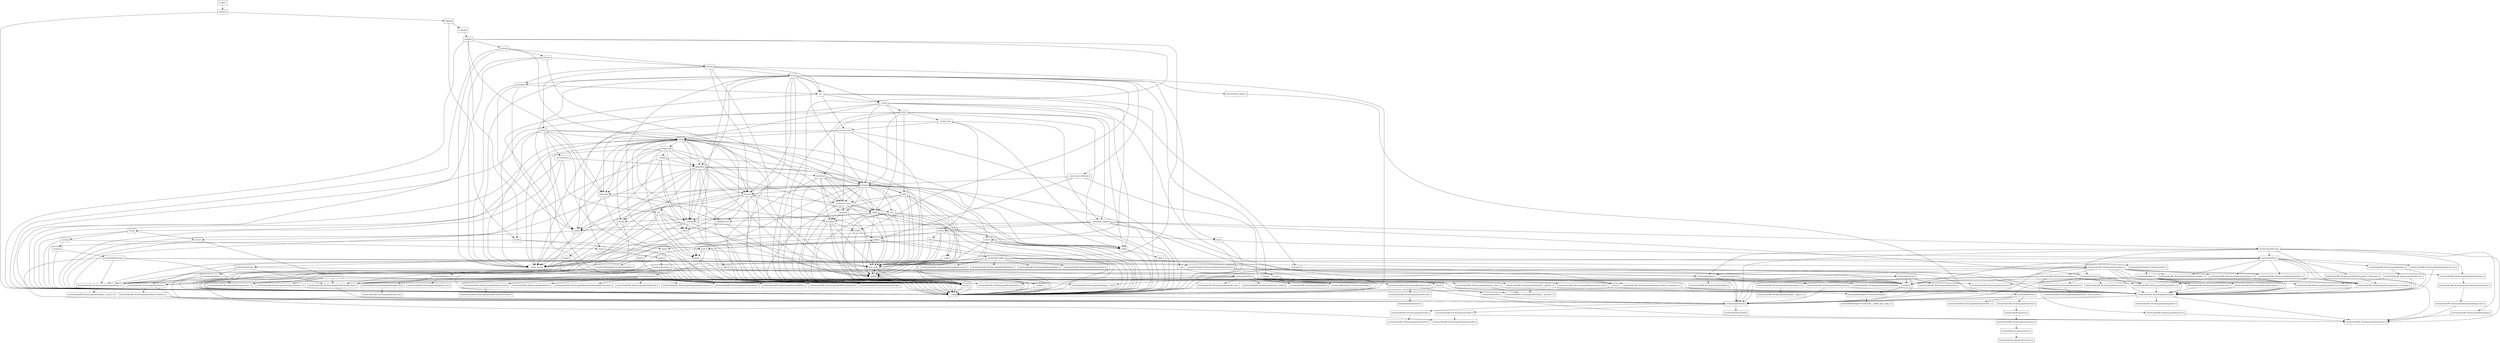 digraph "dependencies" {
  header_0 [ shape="box", label="\<stdin\>" ];
  header_1 [ shape="box", label="tgmath.h" ];
  header_10 [ shape="box", label="/usr/include/pthread.h" ];
  header_100 [ shape="box", label="/usr/include/stdint.h" ];
  header_101 [ shape="box", label="/usr/include/x86_64-linux-gnu/bits/stdint-uintn.h" ];
  header_102 [ shape="box", label="__debug" ];
  header_103 [ shape="box", label="cstdio" ];
  header_104 [ shape="box", label="stdio.h" ];
  header_105 [ shape="box", label="/usr/include/stdio.h" ];
  header_106 [ shape="box", label="/usr/include/x86_64-linux-gnu/bits/types/__fpos_t.h" ];
  header_107 [ shape="box", label="/usr/include/x86_64-linux-gnu/bits/types/__fpos64_t.h" ];
  header_108 [ shape="box", label="/usr/include/x86_64-linux-gnu/bits/types/struct_FILE.h" ];
  header_109 [ shape="box", label="/usr/include/x86_64-linux-gnu/bits/types/cookie_io_functions_t.h" ];
  header_11 [ shape="box", label="ctgmath" ];
  header_110 [ shape="box", label="/usr/include/x86_64-linux-gnu/bits/stdio_lim.h" ];
  header_111 [ shape="box", label="/usr/include/x86_64-linux-gnu/bits/sys_errlist.h" ];
  header_112 [ shape="box", label="/usr/include/x86_64-linux-gnu/bits/stdio.h" ];
  header_113 [ shape="box", label="memory" ];
  header_114 [ shape="box", label="typeinfo" ];
  header_115 [ shape="box", label="new" ];
  header_116 [ shape="box", label="iterator" ];
  header_117 [ shape="box", label="__functional_base" ];
  header_118 [ shape="box", label="tuple" ];
  header_119 [ shape="box", label="cassert" ];
  header_12 [ shape="box", label="ccomplex" ];
  header_120 [ shape="box", label="/usr/include/assert.h" ];
  header_121 [ shape="box", label="atomic" ];
  header_122 [ shape="box", label="functional" ];
  header_123 [ shape="box", label="bit" ];
  header_124 [ shape="box", label="cwchar" ];
  header_125 [ shape="box", label="cwctype" ];
  header_126 [ shape="box", label="cctype" ];
  header_127 [ shape="box", label="ctype.h" ];
  header_128 [ shape="box", label="/usr/include/ctype.h" ];
  header_129 [ shape="box", label="wctype.h" ];
  header_13 [ shape="box", label="complex" ];
  header_130 [ shape="box", label="/usr/include/wctype.h" ];
  header_131 [ shape="box", label="/usr/include/x86_64-linux-gnu/bits/wctype-wchar.h" ];
  header_132 [ shape="box", label="mutex" ];
  header_133 [ shape="box", label="__mutex_base" ];
  header_134 [ shape="box", label="chrono" ];
  header_135 [ shape="box", label="ctime" ];
  header_136 [ shape="box", label="/usr/include/time.h" ];
  header_137 [ shape="box", label="/usr/include/x86_64-linux-gnu/bits/time.h" ];
  header_138 [ shape="box", label="/usr/include/x86_64-linux-gnu/bits/timex.h" ];
  header_139 [ shape="box", label="/usr/include/x86_64-linux-gnu/bits/types/struct_tm.h" ];
  header_14 [ shape="box", label="type_traits" ];
  header_140 [ shape="box", label="/usr/include/x86_64-linux-gnu/bits/types/struct_itimerspec.h" ];
  header_141 [ shape="box", label="ratio" ];
  header_142 [ shape="box", label="climits" ];
  header_143 [ shape="box", label="limits.h" ];
  header_144 [ shape="box", label="/usr/local/lib/clang/10.0.0/include/limits.h" ];
  header_145 [ shape="box", label="/usr/include/limits.h" ];
  header_146 [ shape="box", label="/usr/include/x86_64-linux-gnu/bits/posix1_lim.h" ];
  header_147 [ shape="box", label="/usr/include/x86_64-linux-gnu/bits/local_lim.h" ];
  header_148 [ shape="box", label="/usr/include/linux/limits.h" ];
  header_149 [ shape="box", label="/usr/include/x86_64-linux-gnu/bits/posix2_lim.h" ];
  header_15 [ shape="box", label="cstddef" ];
  header_150 [ shape="box", label="/usr/include/x86_64-linux-gnu/bits/xopen_lim.h" ];
  header_151 [ shape="box", label="/usr/include/x86_64-linux-gnu/bits/uio_lim.h" ];
  header_152 [ shape="box", label="system_error" ];
  header_153 [ shape="box", label="__errc" ];
  header_154 [ shape="box", label="cerrno" ];
  header_155 [ shape="box", label="errno.h" ];
  header_156 [ shape="box", label="/usr/include/errno.h" ];
  header_157 [ shape="box", label="/usr/include/x86_64-linux-gnu/bits/errno.h" ];
  header_158 [ shape="box", label="/usr/include/linux/errno.h" ];
  header_159 [ shape="box", label="/usr/include/x86_64-linux-gnu/asm/errno.h" ];
  header_16 [ shape="box", label="version" ];
  header_160 [ shape="box", label="/usr/include/asm-generic/errno.h" ];
  header_161 [ shape="box", label="/usr/include/asm-generic/errno-base.h" ];
  header_162 [ shape="box", label="/usr/include/x86_64-linux-gnu/bits/types/error_t.h" ];
  header_163 [ shape="box", label="__threading_support" ];
  header_164 [ shape="box", label="/usr/include/sched.h" ];
  header_165 [ shape="box", label="/usr/include/x86_64-linux-gnu/bits/sched.h" ];
  header_166 [ shape="box", label="/usr/include/x86_64-linux-gnu/bits/types/struct_sched_param.h" ];
  header_167 [ shape="box", label="/usr/include/x86_64-linux-gnu/bits/cpu-set.h" ];
  header_168 [ shape="box", label="/usr/include/x86_64-linux-gnu/bits/setjmp.h" ];
  header_169 [ shape="box", label="locale.h" ];
  header_17 [ shape="box", label="/usr/local/lib/clang/10.0.0/include/stddef.h" ];
  header_170 [ shape="box", label="/usr/include/locale.h" ];
  header_171 [ shape="box", label="/usr/include/x86_64-linux-gnu/bits/locale.h" ];
  header_172 [ shape="box", label="streambuf" ];
  header_173 [ shape="box", label="locale" ];
  header_174 [ shape="box", label="cstdarg" ];
  header_175 [ shape="box", label="/usr/include/nl_types.h" ];
  header_176 [ shape="box", label="__bsd_locale_fallbacks.h" ];
  header_177 [ shape="box", label="bitset" ];
  header_178 [ shape="box", label="__bit_reference" ];
  header_179 [ shape="box", label="istream" ];
  header_18 [ shape="box", label="/usr/local/lib/clang/10.0.0/include/__stddef_max_align_t.h" ];
  header_19 [ shape="box", label="__nullptr" ];
  header_2 [ shape="box", label="__config" ];
  header_20 [ shape="box", label="stdexcept" ];
  header_21 [ shape="box", label="exception" ];
  header_22 [ shape="box", label="cstdlib" ];
  header_23 [ shape="box", label="stdlib.h" ];
  header_24 [ shape="box", label="/usr/include/stdlib.h" ];
  header_25 [ shape="box", label="/usr/include/x86_64-linux-gnu/bits/libc-header-start.h" ];
  header_26 [ shape="box", label="stddef.h" ];
  header_27 [ shape="box", label="/usr/include/x86_64-linux-gnu/bits/waitflags.h" ];
  header_28 [ shape="box", label="/usr/include/x86_64-linux-gnu/bits/waitstatus.h" ];
  header_29 [ shape="box", label="/usr/include/x86_64-linux-gnu/bits/floatn.h" ];
  header_3 [ shape="box", label="/usr/include/features.h" ];
  header_30 [ shape="box", label="/usr/include/x86_64-linux-gnu/bits/floatn-common.h" ];
  header_31 [ shape="box", label="/usr/include/x86_64-linux-gnu/bits/types/locale_t.h" ];
  header_32 [ shape="box", label="/usr/include/x86_64-linux-gnu/bits/types/__locale_t.h" ];
  header_33 [ shape="box", label="/usr/include/x86_64-linux-gnu/sys/types.h" ];
  header_34 [ shape="box", label="/usr/include/x86_64-linux-gnu/bits/types.h" ];
  header_35 [ shape="box", label="/usr/include/x86_64-linux-gnu/bits/typesizes.h" ];
  header_36 [ shape="box", label="/usr/include/x86_64-linux-gnu/bits/types/clock_t.h" ];
  header_37 [ shape="box", label="/usr/include/x86_64-linux-gnu/bits/types/clockid_t.h" ];
  header_38 [ shape="box", label="/usr/include/x86_64-linux-gnu/bits/types/time_t.h" ];
  header_39 [ shape="box", label="/usr/include/x86_64-linux-gnu/bits/types/timer_t.h" ];
  header_4 [ shape="box", label="/usr/include/stdc-predef.h" ];
  header_40 [ shape="box", label="/usr/include/x86_64-linux-gnu/bits/stdint-intn.h" ];
  header_41 [ shape="box", label="/usr/include/endian.h" ];
  header_42 [ shape="box", label="/usr/include/x86_64-linux-gnu/bits/endian.h" ];
  header_43 [ shape="box", label="/usr/include/x86_64-linux-gnu/bits/byteswap.h" ];
  header_44 [ shape="box", label="/usr/include/x86_64-linux-gnu/bits/uintn-identity.h" ];
  header_45 [ shape="box", label="/usr/include/x86_64-linux-gnu/sys/select.h" ];
  header_46 [ shape="box", label="/usr/include/x86_64-linux-gnu/bits/select.h" ];
  header_47 [ shape="box", label="/usr/include/x86_64-linux-gnu/bits/types/sigset_t.h" ];
  header_48 [ shape="box", label="/usr/include/x86_64-linux-gnu/bits/types/__sigset_t.h" ];
  header_49 [ shape="box", label="/usr/include/x86_64-linux-gnu/bits/types/struct_timeval.h" ];
  header_5 [ shape="box", label="/usr/include/x86_64-linux-gnu/sys/cdefs.h" ];
  header_50 [ shape="box", label="/usr/include/x86_64-linux-gnu/bits/types/struct_timespec.h" ];
  header_51 [ shape="box", label="/usr/include/x86_64-linux-gnu/bits/pthreadtypes.h" ];
  header_52 [ shape="box", label="/usr/include/x86_64-linux-gnu/bits/thread-shared-types.h" ];
  header_53 [ shape="box", label="/usr/include/x86_64-linux-gnu/bits/pthreadtypes-arch.h" ];
  header_54 [ shape="box", label="/usr/include/alloca.h" ];
  header_55 [ shape="box", label="/usr/include/x86_64-linux-gnu/bits/stdlib-bsearch.h" ];
  header_56 [ shape="box", label="/usr/include/x86_64-linux-gnu/bits/stdlib-float.h" ];
  header_57 [ shape="box", label="math.h" ];
  header_58 [ shape="box", label="/usr/include/math.h" ];
  header_59 [ shape="box", label="/usr/include/x86_64-linux-gnu/bits/math-vector.h" ];
  header_6 [ shape="box", label="/usr/include/x86_64-linux-gnu/bits/wordsize.h" ];
  header_60 [ shape="box", label="/usr/include/x86_64-linux-gnu/bits/libm-simd-decl-stubs.h" ];
  header_61 [ shape="box", label="/usr/include/x86_64-linux-gnu/bits/flt-eval-method.h" ];
  header_62 [ shape="box", label="/usr/include/x86_64-linux-gnu/bits/fp-logb.h" ];
  header_63 [ shape="box", label="/usr/include/x86_64-linux-gnu/bits/fp-fast.h" ];
  header_64 [ shape="box", label="/usr/include/x86_64-linux-gnu/bits/mathcalls-helper-functions.h" ];
  header_65 [ shape="box", label="/usr/include/x86_64-linux-gnu/bits/mathcalls.h" ];
  header_66 [ shape="box", label="/usr/include/x86_64-linux-gnu/bits/mathcalls-narrow.h" ];
  header_67 [ shape="box", label="/usr/include/x86_64-linux-gnu/bits/iscanonical.h" ];
  header_68 [ shape="box", label="/usr/include/x86_64-linux-gnu/bits/mathinline.h" ];
  header_69 [ shape="box", label="limits" ];
  header_7 [ shape="box", label="/usr/include/x86_64-linux-gnu/bits/long-double.h" ];
  header_70 [ shape="box", label="__undef_macros" ];
  header_71 [ shape="box", label="iosfwd" ];
  header_72 [ shape="box", label="wchar.h" ];
  header_73 [ shape="box", label="/usr/include/wchar.h" ];
  header_74 [ shape="box", label="/usr/local/lib/clang/10.0.0/include/stdarg.h" ];
  header_75 [ shape="box", label="/usr/include/x86_64-linux-gnu/bits/wchar.h" ];
  header_76 [ shape="box", label="/usr/include/x86_64-linux-gnu/bits/types/wint_t.h" ];
  header_77 [ shape="box", label="/usr/include/x86_64-linux-gnu/bits/types/mbstate_t.h" ];
  header_78 [ shape="box", label="/usr/include/x86_64-linux-gnu/bits/types/__mbstate_t.h" ];
  header_79 [ shape="box", label="/usr/include/x86_64-linux-gnu/bits/types/__FILE.h" ];
  header_8 [ shape="box", label="/usr/include/x86_64-linux-gnu/gnu/stubs.h" ];
  header_80 [ shape="box", label="/usr/include/x86_64-linux-gnu/bits/types/FILE.h" ];
  header_81 [ shape="box", label="cmath" ];
  header_82 [ shape="box", label="sstream" ];
  header_83 [ shape="box", label="ostream" ];
  header_84 [ shape="box", label="ios" ];
  header_85 [ shape="box", label="__locale" ];
  header_86 [ shape="box", label="string" ];
  header_87 [ shape="box", label="string_view" ];
  header_88 [ shape="box", label="__string" ];
  header_89 [ shape="box", label="algorithm" ];
  header_9 [ shape="box", label="/usr/include/x86_64-linux-gnu/gnu/stubs-64.h" ];
  header_90 [ shape="box", label="initializer_list" ];
  header_91 [ shape="box", label="cstring" ];
  header_92 [ shape="box", label="string.h" ];
  header_93 [ shape="box", label="/usr/include/string.h" ];
  header_94 [ shape="box", label="/usr/include/strings.h" ];
  header_95 [ shape="box", label="utility" ];
  header_96 [ shape="box", label="__tuple" ];
  header_97 [ shape="box", label="cstdint" ];
  header_98 [ shape="box", label="stdint.h" ];
  header_99 [ shape="box", label="/usr/local/lib/clang/10.0.0/include/stdint.h" ];
  header_118 -> header_14;
  header_118 -> header_15;
  header_118 -> header_16;
  header_118 -> header_2;
  header_118 -> header_117;
  header_118 -> header_95;
  header_118 -> header_96;
  header_119 -> header_2;
  header_119 -> header_120;
  header_69 -> header_14;
  header_69 -> header_70;
  header_69 -> header_2;
  header_69 -> header_16;
  header_160 -> header_161;
  header_114 -> header_21;
  header_114 -> header_97;
  header_114 -> header_2;
  header_114 -> header_15;
  header_165 -> header_166;
  header_164 -> header_38;
  header_164 -> header_50;
  header_164 -> header_34;
  header_164 -> header_26;
  header_164 -> header_3;
  header_164 -> header_167;
  header_164 -> header_165;
  header_115 -> header_14;
  header_115 -> header_21;
  header_115 -> header_16;
  header_115 -> header_2;
  header_115 -> header_15;
  header_163 -> header_10;
  header_163 -> header_155;
  header_163 -> header_70;
  header_163 -> header_71;
  header_163 -> header_134;
  header_163 -> header_2;
  header_163 -> header_164;
  header_72 -> header_73;
  header_72 -> header_2;
  header_73 -> header_80;
  header_73 -> header_29;
  header_73 -> header_25;
  header_73 -> header_26;
  header_73 -> header_31;
  header_73 -> header_76;
  header_73 -> header_77;
  header_73 -> header_74;
  header_73 -> header_75;
  header_73 -> header_79;
  header_71 -> header_72;
  header_71 -> header_2;
  header_77 -> header_78;
  header_116 -> header_14;
  header_116 -> header_15;
  header_116 -> header_16;
  header_116 -> header_71;
  header_116 -> header_2;
  header_116 -> header_117;
  header_116 -> header_90;
  header_116 -> header_102;
  header_117 -> header_14;
  header_117 -> header_21;
  header_117 -> header_2;
  header_117 -> header_95;
  header_117 -> header_114;
  header_117 -> header_115;
  header_113 -> header_14;
  header_113 -> header_15;
  header_113 -> header_16;
  header_113 -> header_115;
  header_113 -> header_121;
  header_113 -> header_119;
  header_113 -> header_20;
  header_113 -> header_116;
  header_113 -> header_70;
  header_113 -> header_71;
  header_113 -> header_2;
  header_113 -> header_118;
  header_113 -> header_117;
  header_113 -> header_69;
  header_113 -> header_95;
  header_113 -> header_114;
  header_113 -> header_97;
  header_113 -> header_91;
  header_169 -> header_170;
  header_169 -> header_2;
  header_168 -> header_6;
  header_47 -> header_48;
  header_46 -> header_6;
  header_45 -> header_38;
  header_45 -> header_50;
  header_45 -> header_34;
  header_45 -> header_47;
  header_45 -> header_46;
  header_45 -> header_3;
  header_45 -> header_49;
  header_44 -> header_34;
  header_43 -> header_34;
  header_43 -> header_3;
  header_41 -> header_44;
  header_41 -> header_43;
  header_41 -> header_3;
  header_41 -> header_42;
  header_40 -> header_34;
  header_105 -> header_79;
  header_105 -> header_25;
  header_105 -> header_34;
  header_105 -> header_26;
  header_105 -> header_80;
  header_105 -> header_109;
  header_105 -> header_108;
  header_105 -> header_74;
  header_105 -> header_107;
  header_105 -> header_106;
  header_105 -> header_112;
  header_105 -> header_110;
  header_105 -> header_111;
  header_104 -> header_105;
  header_104 -> header_2;
  header_107 -> header_34;
  header_107 -> header_78;
  header_106 -> header_34;
  header_106 -> header_78;
  header_101 -> header_34;
  header_100 -> header_25;
  header_100 -> header_34;
  header_100 -> header_75;
  header_100 -> header_6;
  header_100 -> header_40;
  header_100 -> header_101;
  header_49 -> header_34;
  header_5 -> header_6;
  header_5 -> header_7;
  header_2 -> header_3;
  header_3 -> header_4;
  header_3 -> header_5;
  header_3 -> header_8;
  header_0 -> header_1;
  header_1 -> header_2;
  header_1 -> header_11;
  header_8 -> header_9;
  header_58 -> header_59;
  header_58 -> header_29;
  header_58 -> header_25;
  header_58 -> header_34;
  header_58 -> header_61;
  header_58 -> header_63;
  header_58 -> header_62;
  header_58 -> header_65;
  header_58 -> header_64;
  header_58 -> header_67;
  header_58 -> header_66;
  header_58 -> header_68;
  header_59 -> header_60;
  header_50 -> header_34;
  header_51 -> header_52;
  header_52 -> header_53;
  header_53 -> header_6;
  header_54 -> header_26;
  header_54 -> header_3;
  header_57 -> header_58;
  header_57 -> header_14;
  header_57 -> header_69;
  header_57 -> header_2;
  header_57 -> header_23;
  header_130 -> header_131;
  header_130 -> header_34;
  header_130 -> header_76;
  header_130 -> header_3;
  header_130 -> header_31;
  header_131 -> header_34;
  header_131 -> header_76;
  header_131 -> header_41;
  header_132 -> header_16;
  header_132 -> header_70;
  header_132 -> header_133;
  header_132 -> header_2;
  header_132 -> header_122;
  header_132 -> header_118;
  header_132 -> header_163;
  header_132 -> header_97;
  header_132 -> header_113;
  header_133 -> header_152;
  header_133 -> header_134;
  header_133 -> header_70;
  header_133 -> header_2;
  header_133 -> header_163;
  header_134 -> header_14;
  header_134 -> header_141;
  header_134 -> header_16;
  header_134 -> header_70;
  header_134 -> header_2;
  header_134 -> header_135;
  header_134 -> header_69;
  header_135 -> header_2;
  header_135 -> header_136;
  header_136 -> header_140;
  header_136 -> header_38;
  header_136 -> header_39;
  header_136 -> header_36;
  header_136 -> header_37;
  header_136 -> header_26;
  header_136 -> header_31;
  header_136 -> header_50;
  header_136 -> header_3;
  header_136 -> header_137;
  header_136 -> header_139;
  header_137 -> header_138;
  header_137 -> header_34;
  header_138 -> header_34;
  header_138 -> header_49;
  header_139 -> header_34;
  header_29 -> header_3;
  header_29 -> header_30;
  header_25 -> header_3;
  header_24 -> header_55;
  header_24 -> header_29;
  header_24 -> header_28;
  header_24 -> header_25;
  header_24 -> header_27;
  header_24 -> header_26;
  header_24 -> header_54;
  header_24 -> header_33;
  header_24 -> header_56;
  header_24 -> header_31;
  header_26 -> header_17;
  header_21 -> header_14;
  header_21 -> header_15;
  header_21 -> header_16;
  header_21 -> header_2;
  header_21 -> header_22;
  header_20 -> header_21;
  header_20 -> header_71;
  header_20 -> header_2;
  header_23 -> header_24;
  header_23 -> header_2;
  header_23 -> header_57;
  header_22 -> header_2;
  header_22 -> header_23;
  header_127 -> header_2;
  header_127 -> header_128;
  header_126 -> header_127;
  header_126 -> header_2;
  header_125 -> header_126;
  header_125 -> header_2;
  header_125 -> header_129;
  header_124 -> header_72;
  header_124 -> header_125;
  header_124 -> header_2;
  header_123 -> header_14;
  header_123 -> header_16;
  header_123 -> header_70;
  header_123 -> header_2;
  header_123 -> header_69;
  header_123 -> header_102;
  header_122 -> header_14;
  header_122 -> header_16;
  header_122 -> header_21;
  header_122 -> header_2;
  header_122 -> header_118;
  header_122 -> header_117;
  header_122 -> header_95;
  header_122 -> header_114;
  header_122 -> header_113;
  header_121 -> header_14;
  header_121 -> header_15;
  header_121 -> header_16;
  header_121 -> header_97;
  header_121 -> header_2;
  header_120 -> header_3;
  header_129 -> header_130;
  header_129 -> header_2;
  header_128 -> header_34;
  header_128 -> header_3;
  header_128 -> header_41;
  header_128 -> header_31;
  header_38 -> header_34;
  header_39 -> header_34;
  header_36 -> header_34;
  header_37 -> header_34;
  header_34 -> header_6;
  header_34 -> header_35;
  header_34 -> header_3;
  header_33 -> header_38;
  header_33 -> header_39;
  header_33 -> header_36;
  header_33 -> header_37;
  header_33 -> header_34;
  header_33 -> header_26;
  header_33 -> header_51;
  header_33 -> header_45;
  header_33 -> header_3;
  header_33 -> header_41;
  header_33 -> header_40;
  header_30 -> header_7;
  header_30 -> header_3;
  header_31 -> header_32;
  header_152 -> header_14;
  header_152 -> header_153;
  header_152 -> header_86;
  header_152 -> header_20;
  header_152 -> header_117;
  header_153 -> header_2;
  header_153 -> header_154;
  header_150 -> header_151;
  header_156 -> header_162;
  header_156 -> header_3;
  header_156 -> header_157;
  header_157 -> header_158;
  header_154 -> header_2;
  header_154 -> header_155;
  header_155 -> header_156;
  header_155 -> header_2;
  header_158 -> header_159;
  header_159 -> header_160;
  header_109 -> header_34;
  header_108 -> header_34;
  header_89 -> header_14;
  header_89 -> header_15;
  header_89 -> header_16;
  header_89 -> header_123;
  header_89 -> header_113;
  header_89 -> header_70;
  header_89 -> header_2;
  header_89 -> header_122;
  header_89 -> header_116;
  header_89 -> header_95;
  header_89 -> header_90;
  header_89 -> header_91;
  header_89 -> header_102;
  header_88 -> header_89;
  header_88 -> header_70;
  header_88 -> header_2;
  header_88 -> header_113;
  header_88 -> header_103;
  header_88 -> header_102;
  header_83 -> header_16;
  header_83 -> header_177;
  header_83 -> header_172;
  header_83 -> header_173;
  header_83 -> header_2;
  header_83 -> header_116;
  header_83 -> header_84;
  header_82 -> header_83;
  header_82 -> header_70;
  header_82 -> header_2;
  header_82 -> header_179;
  header_82 -> header_86;
  header_81 -> header_16;
  header_81 -> header_2;
  header_81 -> header_57;
  header_87 -> header_70;
  header_87 -> header_16;
  header_87 -> header_20;
  header_87 -> header_69;
  header_87 -> header_89;
  header_87 -> header_88;
  header_87 -> header_2;
  header_87 -> header_116;
  header_87 -> header_102;
  header_86 -> header_14;
  header_86 -> header_16;
  header_86 -> header_20;
  header_86 -> header_90;
  header_86 -> header_89;
  header_86 -> header_113;
  header_86 -> header_71;
  header_86 -> header_124;
  header_86 -> header_2;
  header_86 -> header_70;
  header_86 -> header_117;
  header_86 -> header_116;
  header_86 -> header_95;
  header_86 -> header_97;
  header_86 -> header_87;
  header_86 -> header_91;
  header_86 -> header_103;
  header_86 -> header_102;
  header_85 -> header_169;
  header_85 -> header_113;
  header_85 -> header_126;
  header_85 -> header_132;
  header_85 -> header_2;
  header_85 -> header_95;
  header_85 -> header_97;
  header_85 -> header_86;
  header_84 -> header_152;
  header_84 -> header_71;
  header_84 -> header_2;
  header_84 -> header_121;
  header_84 -> header_85;
  header_141 -> header_14;
  header_141 -> header_70;
  header_141 -> header_97;
  header_141 -> header_2;
  header_141 -> header_142;
  header_140 -> header_50;
  header_140 -> header_34;
  header_143 -> header_2;
  header_143 -> header_144;
  header_142 -> header_143;
  header_142 -> header_2;
  header_145 -> header_25;
  header_145 -> header_149;
  header_145 -> header_150;
  header_145 -> header_146;
  header_144 -> header_145;
  header_147 -> header_148;
  header_146 -> header_6;
  header_146 -> header_147;
  header_103 -> header_104;
  header_103 -> header_2;
  header_102 -> header_15;
  header_102 -> header_71;
  header_102 -> header_2;
  header_102 -> header_103;
  header_102 -> header_22;
  header_14 -> header_15;
  header_14 -> header_16;
  header_14 -> header_2;
  header_15 -> header_14;
  header_15 -> header_16;
  header_15 -> header_17;
  header_15 -> header_2;
  header_15 -> header_19;
  header_16 -> header_2;
  header_17 -> header_18;
  header_10 -> header_41;
  header_10 -> header_50;
  header_10 -> header_51;
  header_10 -> header_6;
  header_10 -> header_168;
  header_10 -> header_3;
  header_10 -> header_136;
  header_10 -> header_164;
  header_11 -> header_81;
  header_11 -> header_12;
  header_12 -> header_13;
  header_13 -> header_14;
  header_13 -> header_16;
  header_13 -> header_20;
  header_13 -> header_2;
  header_13 -> header_82;
  header_13 -> header_81;
  header_19 -> header_2;
  header_98 -> header_2;
  header_98 -> header_99;
  header_99 -> header_100;
  header_94 -> header_26;
  header_94 -> header_3;
  header_94 -> header_31;
  header_95 -> header_14;
  header_95 -> header_15;
  header_95 -> header_16;
  header_95 -> header_2;
  header_95 -> header_96;
  header_95 -> header_97;
  header_95 -> header_90;
  header_95 -> header_91;
  header_95 -> header_102;
  header_96 -> header_14;
  header_96 -> header_15;
  header_96 -> header_2;
  header_97 -> header_98;
  header_97 -> header_2;
  header_90 -> header_15;
  header_90 -> header_2;
  header_91 -> header_2;
  header_91 -> header_92;
  header_92 -> header_2;
  header_92 -> header_93;
  header_93 -> header_25;
  header_93 -> header_94;
  header_93 -> header_26;
  header_93 -> header_31;
  header_174 -> header_2;
  header_174 -> header_74;
  header_175 -> header_3;
  header_176 -> header_74;
  header_176 -> header_23;
  header_176 -> header_113;
  header_177 -> header_15;
  header_177 -> header_142;
  header_177 -> header_178;
  header_177 -> header_20;
  header_177 -> header_70;
  header_177 -> header_71;
  header_177 -> header_2;
  header_177 -> header_117;
  header_177 -> header_86;
  header_170 -> header_31;
  header_170 -> header_26;
  header_170 -> header_3;
  header_170 -> header_171;
  header_172 -> header_70;
  header_172 -> header_71;
  header_172 -> header_2;
  header_172 -> header_84;
  header_173 -> header_174;
  header_173 -> header_175;
  header_173 -> header_16;
  header_173 -> header_172;
  header_173 -> header_176;
  header_173 -> header_103;
  header_173 -> header_22;
  header_173 -> header_69;
  header_173 -> header_89;
  header_173 -> header_2;
  header_173 -> header_135;
  header_173 -> header_116;
  header_173 -> header_102;
  header_173 -> header_70;
  header_173 -> header_113;
  header_173 -> header_85;
  header_173 -> header_84;
  header_178 -> header_123;
  header_178 -> header_89;
  header_178 -> header_2;
  header_178 -> header_70;
  header_179 -> header_83;
  header_179 -> header_16;
  header_179 -> header_2;
  header_179 -> header_70;
}